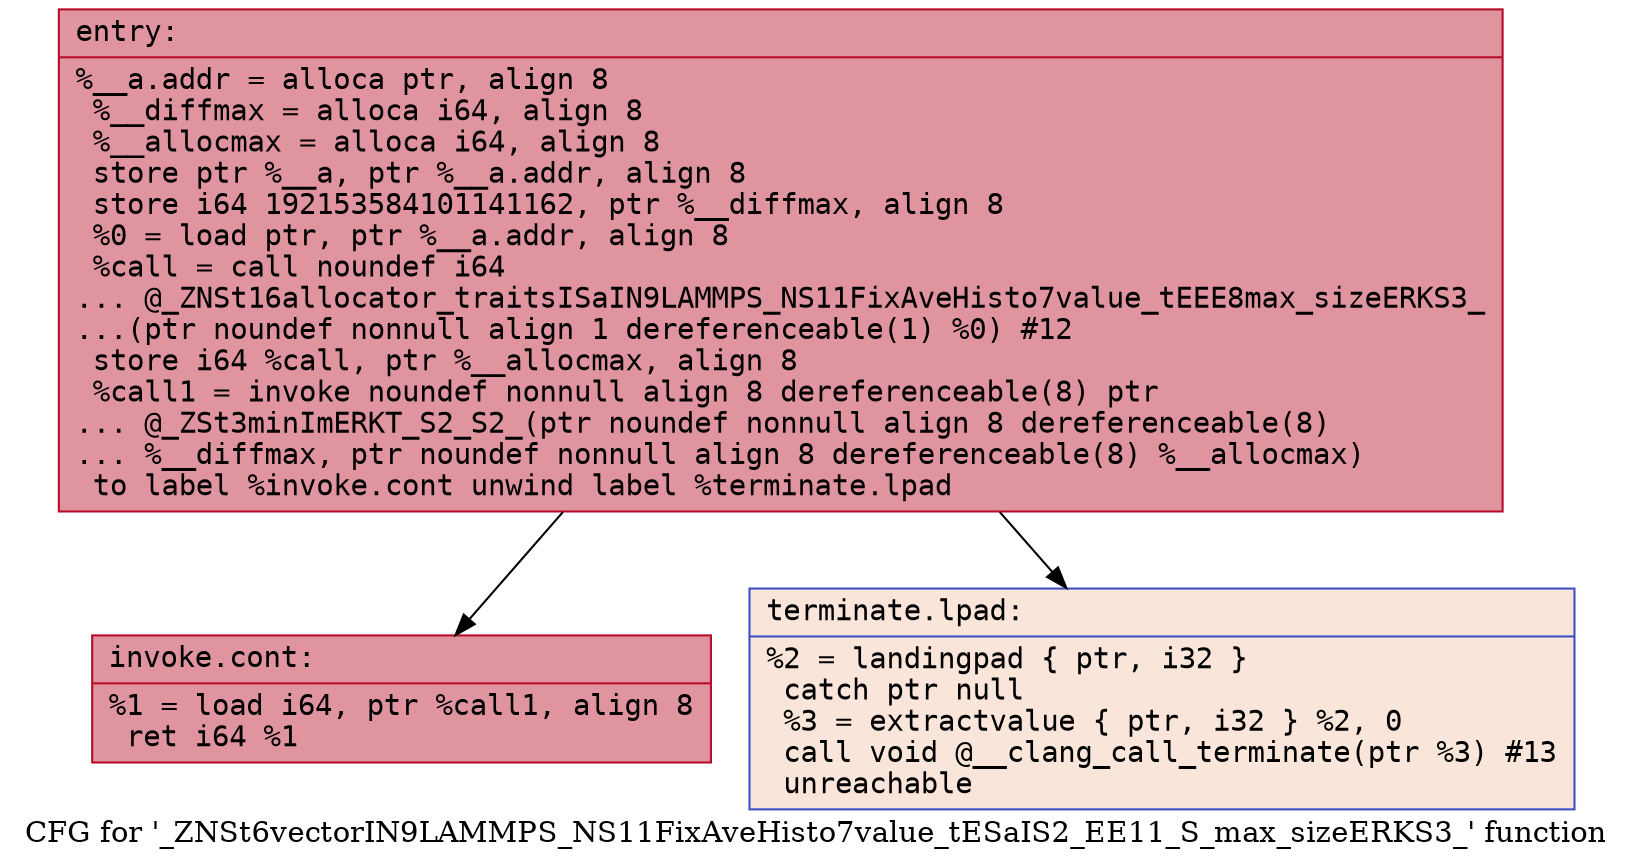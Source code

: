 digraph "CFG for '_ZNSt6vectorIN9LAMMPS_NS11FixAveHisto7value_tESaIS2_EE11_S_max_sizeERKS3_' function" {
	label="CFG for '_ZNSt6vectorIN9LAMMPS_NS11FixAveHisto7value_tESaIS2_EE11_S_max_sizeERKS3_' function";

	Node0x55c2f2e4e8a0 [shape=record,color="#b70d28ff", style=filled, fillcolor="#b70d2870" fontname="Courier",label="{entry:\l|  %__a.addr = alloca ptr, align 8\l  %__diffmax = alloca i64, align 8\l  %__allocmax = alloca i64, align 8\l  store ptr %__a, ptr %__a.addr, align 8\l  store i64 192153584101141162, ptr %__diffmax, align 8\l  %0 = load ptr, ptr %__a.addr, align 8\l  %call = call noundef i64\l... @_ZNSt16allocator_traitsISaIN9LAMMPS_NS11FixAveHisto7value_tEEE8max_sizeERKS3_\l...(ptr noundef nonnull align 1 dereferenceable(1) %0) #12\l  store i64 %call, ptr %__allocmax, align 8\l  %call1 = invoke noundef nonnull align 8 dereferenceable(8) ptr\l... @_ZSt3minImERKT_S2_S2_(ptr noundef nonnull align 8 dereferenceable(8)\l... %__diffmax, ptr noundef nonnull align 8 dereferenceable(8) %__allocmax)\l          to label %invoke.cont unwind label %terminate.lpad\l}"];
	Node0x55c2f2e4e8a0 -> Node0x55c2f2e4eed0[tooltip="entry -> invoke.cont\nProbability 100.00%" ];
	Node0x55c2f2e4e8a0 -> Node0x55c2f2e4ef50[tooltip="entry -> terminate.lpad\nProbability 0.00%" ];
	Node0x55c2f2e4eed0 [shape=record,color="#b70d28ff", style=filled, fillcolor="#b70d2870" fontname="Courier",label="{invoke.cont:\l|  %1 = load i64, ptr %call1, align 8\l  ret i64 %1\l}"];
	Node0x55c2f2e4ef50 [shape=record,color="#3d50c3ff", style=filled, fillcolor="#f4c5ad70" fontname="Courier",label="{terminate.lpad:\l|  %2 = landingpad \{ ptr, i32 \}\l          catch ptr null\l  %3 = extractvalue \{ ptr, i32 \} %2, 0\l  call void @__clang_call_terminate(ptr %3) #13\l  unreachable\l}"];
}
